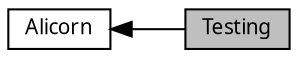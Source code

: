 digraph "Testing"
{
  edge [fontname="Verdana",fontsize="10",labelfontname="Verdana",labelfontsize="10"];
  node [fontname="Verdana",fontsize="10",shape=record];
  rankdir=LR;
  Node0 [label="Testing",height=0.2,width=0.4,color="black", fillcolor="grey75", style="filled", fontcolor="black"];
  Node1 [label="Alicorn",height=0.2,width=0.4,color="black", fillcolor="white", style="filled",URL="$a00485.html"];
  Node1->Node0 [shape=plaintext, dir="back", style="solid"];
}
